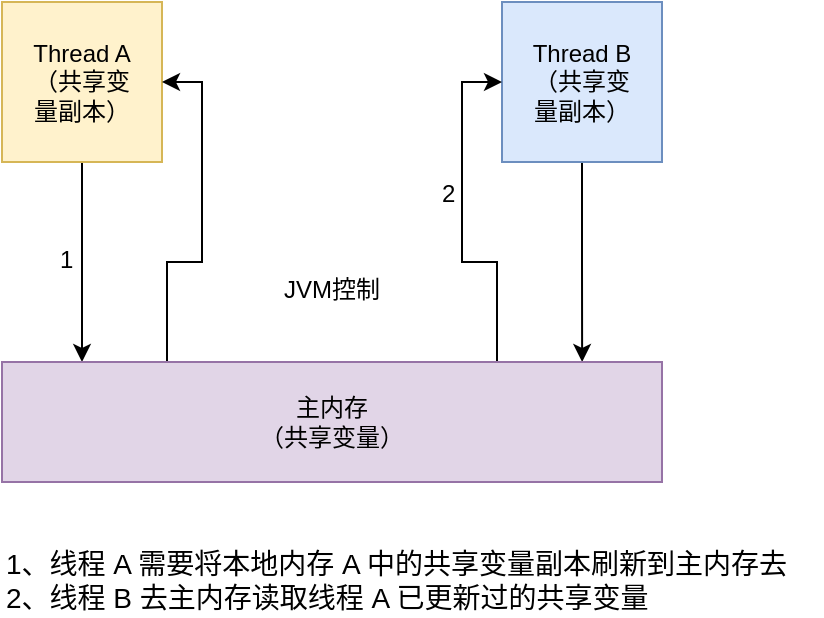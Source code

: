 <mxfile version="10.7.5" type="github"><diagram id="KaG1IorQIv6vqegDaaOL" name="Page-1"><mxGraphModel dx="1394" dy="764" grid="1" gridSize="10" guides="1" tooltips="1" connect="1" arrows="1" fold="1" page="1" pageScale="1" pageWidth="827" pageHeight="1169" math="0" shadow="0"><root><mxCell id="0"/><mxCell id="1" parent="0"/><mxCell id="7y81SxD2Sb9AWSIeinVN-3" style="edgeStyle=orthogonalEdgeStyle;rounded=0;orthogonalLoop=1;jettySize=auto;html=1;exitX=0.5;exitY=1;exitDx=0;exitDy=0;" edge="1" parent="1" source="7y81SxD2Sb9AWSIeinVN-1"><mxGeometry relative="1" as="geometry"><mxPoint x="320" y="310" as="targetPoint"/></mxGeometry></mxCell><mxCell id="7y81SxD2Sb9AWSIeinVN-1" value="Thread A&lt;br&gt;（共享变&lt;br&gt;量副本）&lt;br&gt;" style="whiteSpace=wrap;html=1;aspect=fixed;fillColor=#fff2cc;strokeColor=#d6b656;" vertex="1" parent="1"><mxGeometry x="280" y="130" width="80" height="80" as="geometry"/></mxCell><mxCell id="7y81SxD2Sb9AWSIeinVN-7" style="edgeStyle=orthogonalEdgeStyle;rounded=0;orthogonalLoop=1;jettySize=auto;html=1;exitX=0.5;exitY=1;exitDx=0;exitDy=0;entryX=0.121;entryY=1;entryDx=0;entryDy=0;entryPerimeter=0;" edge="1" parent="1" source="7y81SxD2Sb9AWSIeinVN-2" target="7y81SxD2Sb9AWSIeinVN-5"><mxGeometry relative="1" as="geometry"/></mxCell><mxCell id="7y81SxD2Sb9AWSIeinVN-2" value="Thread B&lt;br&gt;（共享变&lt;br&gt;量副本）" style="whiteSpace=wrap;html=1;aspect=fixed;fillColor=#dae8fc;strokeColor=#6c8ebf;" vertex="1" parent="1"><mxGeometry x="530" y="130" width="80" height="80" as="geometry"/></mxCell><mxCell id="7y81SxD2Sb9AWSIeinVN-10" style="edgeStyle=orthogonalEdgeStyle;rounded=0;orthogonalLoop=1;jettySize=auto;html=1;exitX=0.75;exitY=1;exitDx=0;exitDy=0;entryX=1;entryY=0.5;entryDx=0;entryDy=0;" edge="1" parent="1" source="7y81SxD2Sb9AWSIeinVN-5" target="7y81SxD2Sb9AWSIeinVN-1"><mxGeometry relative="1" as="geometry"/></mxCell><mxCell id="7y81SxD2Sb9AWSIeinVN-11" style="edgeStyle=orthogonalEdgeStyle;rounded=0;orthogonalLoop=1;jettySize=auto;html=1;exitX=0.25;exitY=1;exitDx=0;exitDy=0;entryX=0;entryY=0.5;entryDx=0;entryDy=0;" edge="1" parent="1" source="7y81SxD2Sb9AWSIeinVN-5" target="7y81SxD2Sb9AWSIeinVN-2"><mxGeometry relative="1" as="geometry"/></mxCell><mxCell id="7y81SxD2Sb9AWSIeinVN-5" value="主内存&lt;br&gt;（共享变量）&lt;br&gt;" style="rounded=0;whiteSpace=wrap;html=1;direction=west;fillColor=#e1d5e7;strokeColor=#9673a6;" vertex="1" parent="1"><mxGeometry x="280" y="310" width="330" height="60" as="geometry"/></mxCell><mxCell id="7y81SxD2Sb9AWSIeinVN-12" value="&lt;div&gt;&lt;span&gt;&lt;font style=&quot;font-size: 14px&quot;&gt;1、线程 A 需要将本地内存 A 中的共享变量副本刷新到主内存去&lt;/font&gt;&lt;/span&gt;&lt;/div&gt;&lt;div&gt;&lt;span&gt;&lt;font style=&quot;font-size: 14px&quot;&gt;2、线程 B 去主内存读取线程 A 已更新过的共享变量&lt;/font&gt;&lt;/span&gt;&lt;/div&gt;" style="text;html=1;resizable=0;points=[];autosize=1;align=left;verticalAlign=top;spacingTop=-4;" vertex="1" parent="1"><mxGeometry x="280" y="400" width="410" height="30" as="geometry"/></mxCell><mxCell id="7y81SxD2Sb9AWSIeinVN-14" value="JVM控制" style="text;html=1;resizable=0;points=[];autosize=1;align=left;verticalAlign=top;spacingTop=-4;" vertex="1" parent="1"><mxGeometry x="419" y="264" width="60" height="20" as="geometry"/></mxCell><mxCell id="7y81SxD2Sb9AWSIeinVN-17" value="1" style="text;html=1;resizable=0;points=[];autosize=1;align=left;verticalAlign=top;spacingTop=-4;" vertex="1" parent="1"><mxGeometry x="307" y="249" width="20" height="20" as="geometry"/></mxCell><mxCell id="7y81SxD2Sb9AWSIeinVN-18" value="2" style="text;html=1;resizable=0;points=[];autosize=1;align=left;verticalAlign=top;spacingTop=-4;" vertex="1" parent="1"><mxGeometry x="498" y="216" width="20" height="20" as="geometry"/></mxCell></root></mxGraphModel></diagram></mxfile>